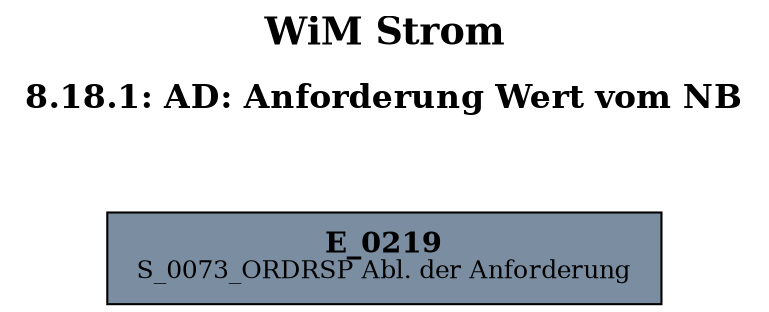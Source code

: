 digraph D {
    labelloc="t";
    label=<<B><FONT POINT-SIZE="18">WiM Strom</FONT></B><BR/><BR/><B><FONT POINT-SIZE="16">8.18.1: AD: Anforderung Wert vom NB</FONT></B><BR/><BR/><BR/><BR/>>;
    ratio="compress";
    concentrate=true;
    pack=true;
    rankdir=TB;
    packmode="array";
    size="20,20";
    "Empty" [margin="0.2,0.12", shape=box, style=filled, fillcolor="#7a8da1", label=<<B>E_0219</B><BR align="center"/><FONT point-size="12">S_0073_ORDRSP Abl. der Anforderung</FONT><BR align="center"/>>];


    bgcolor="transparent";
}